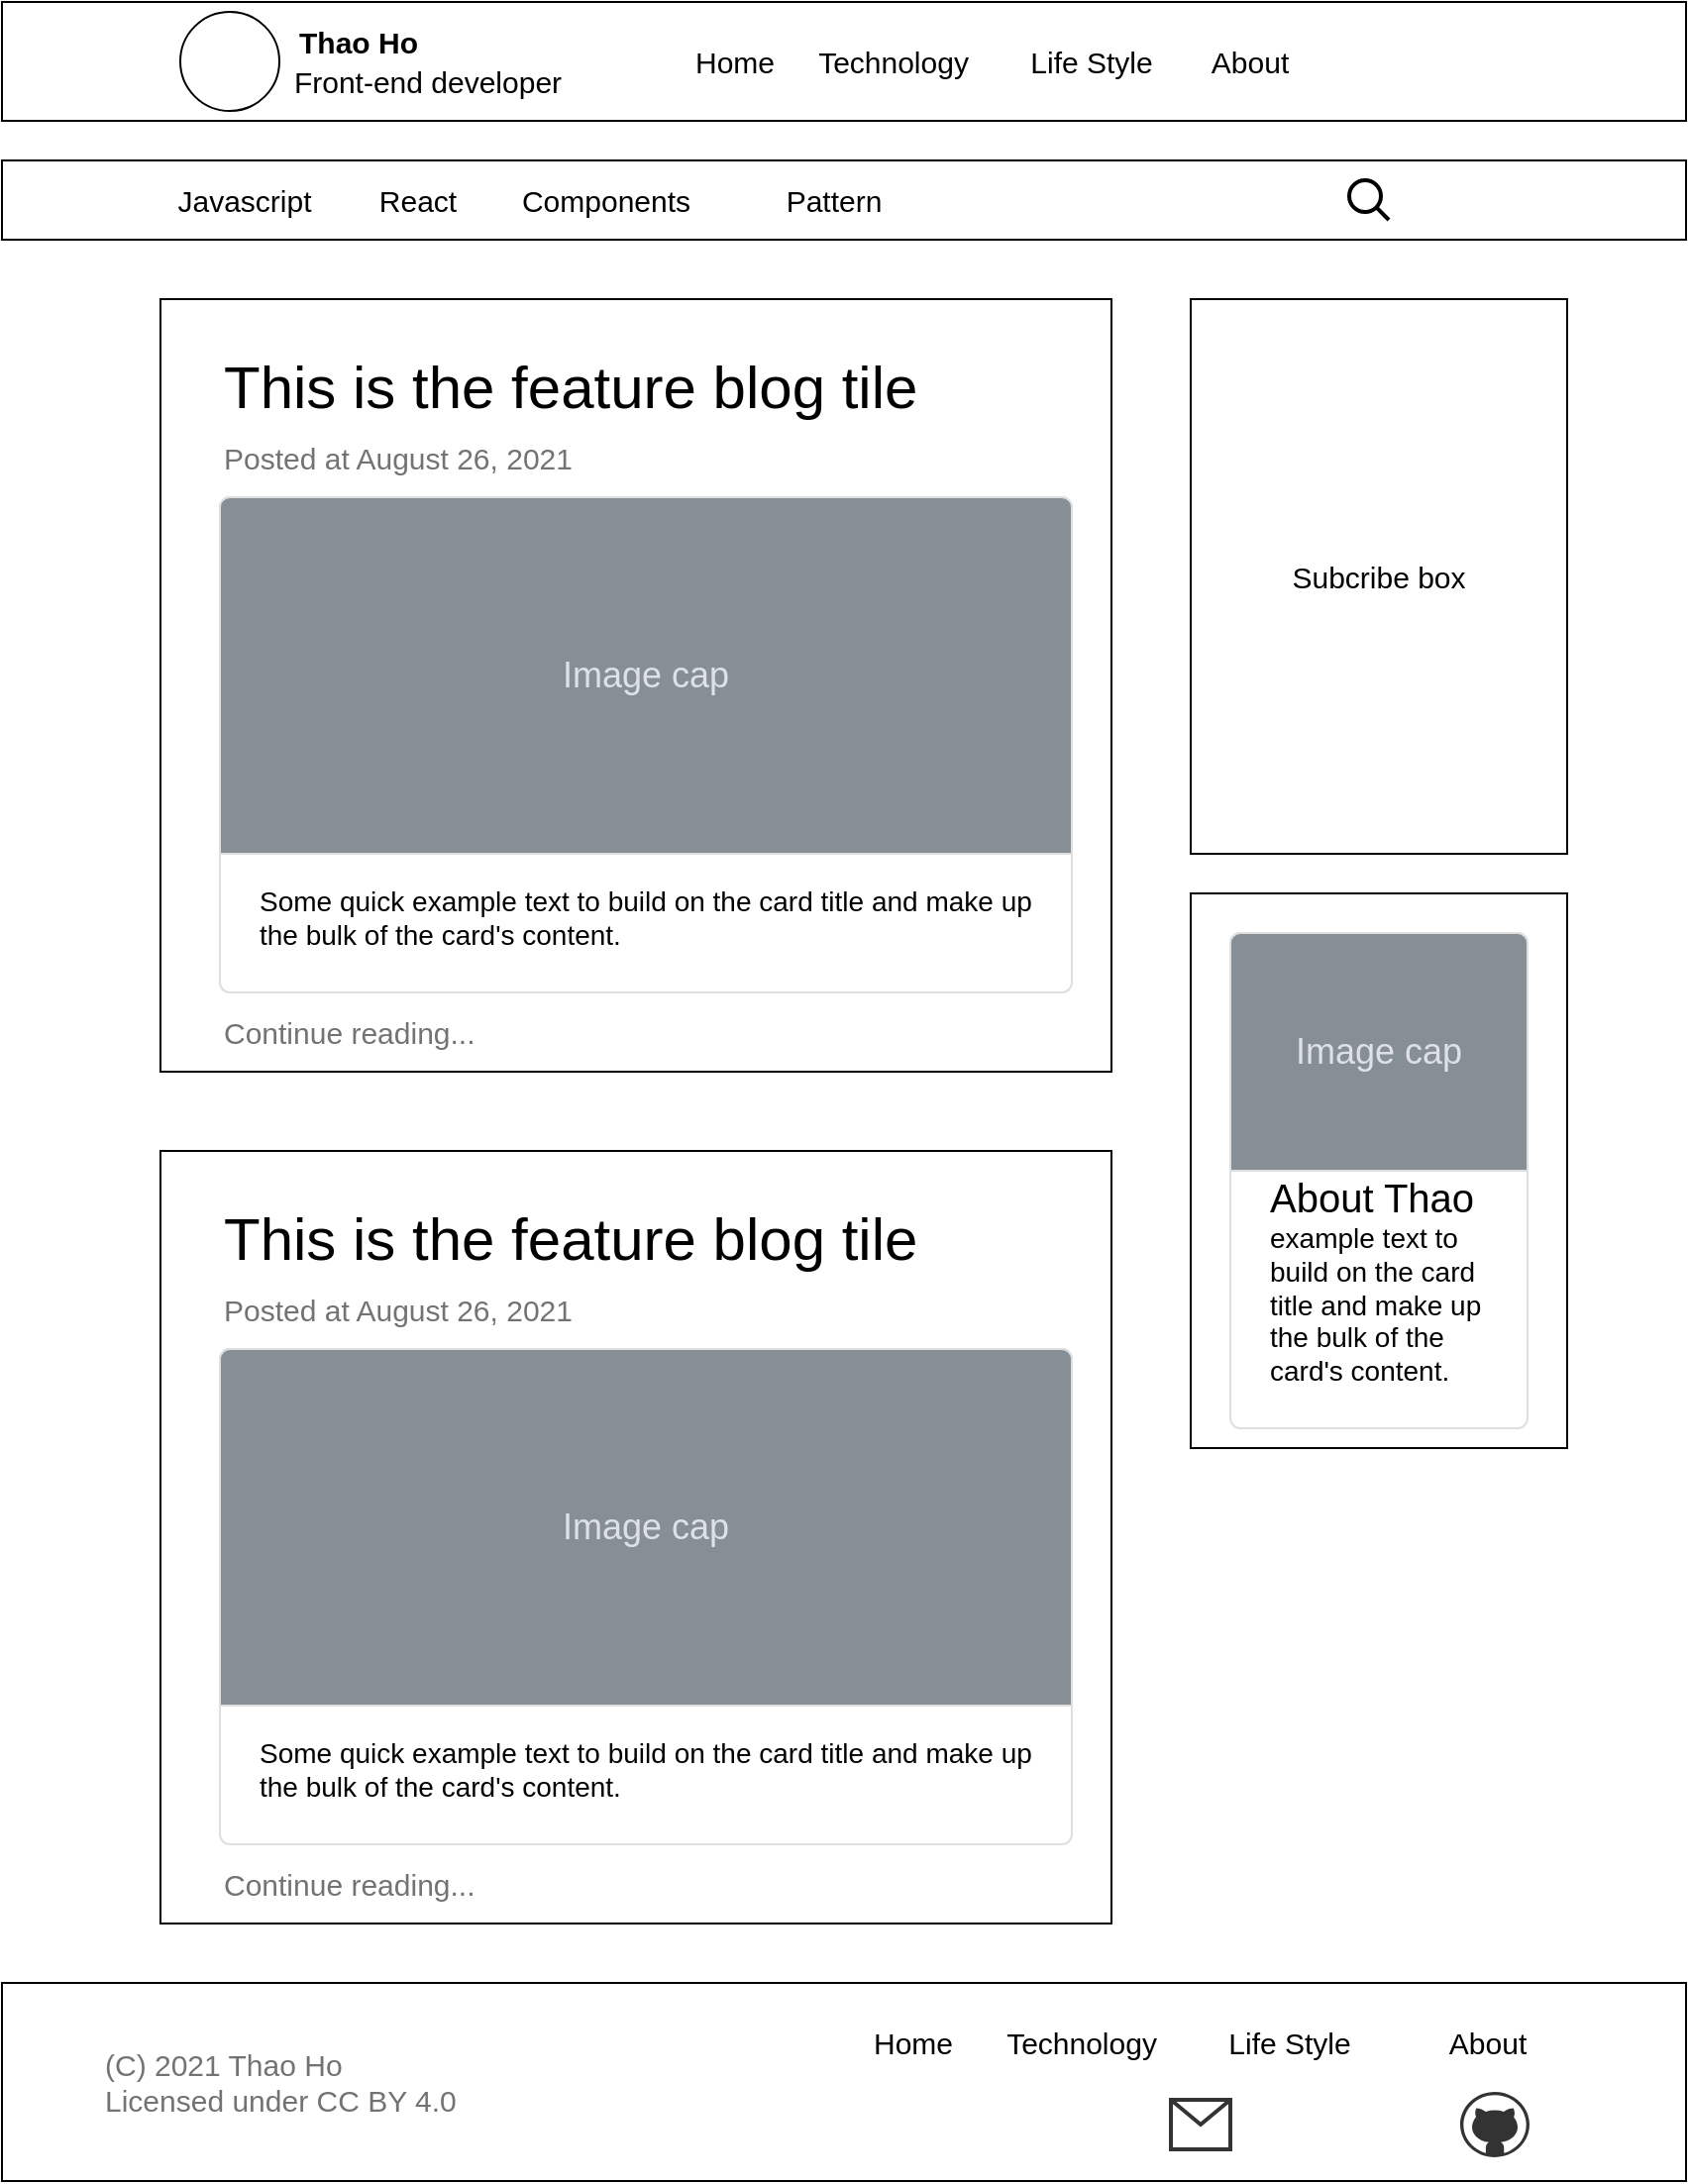<mxfile version="14.6.10" type="github" pages="2">
  <diagram id="RJ59amnIuk_JIXvHbwMx" name="Home Page">
    <mxGraphModel dx="1426" dy="627" grid="1" gridSize="10" guides="1" tooltips="1" connect="1" arrows="1" fold="1" page="1" pageScale="1" pageWidth="850" pageHeight="1100" math="0" shadow="0">
      <root>
        <mxCell id="0" />
        <mxCell id="1" parent="0" />
        <mxCell id="qAwVbpuntnrzMeFLhzAw-1" value="" style="rounded=0;whiteSpace=wrap;html=1;" vertex="1" parent="1">
          <mxGeometry width="850" height="60" as="geometry" />
        </mxCell>
        <mxCell id="qAwVbpuntnrzMeFLhzAw-2" value="" style="ellipse;whiteSpace=wrap;html=1;" vertex="1" parent="1">
          <mxGeometry x="90" y="5" width="50" height="50" as="geometry" />
        </mxCell>
        <mxCell id="qAwVbpuntnrzMeFLhzAw-3" value="Thao Ho" style="text;html=1;strokeColor=none;fillColor=none;align=center;verticalAlign=middle;whiteSpace=wrap;rounded=0;fontSize=15;fontStyle=1" vertex="1" parent="1">
          <mxGeometry x="140" y="10" width="80" height="20" as="geometry" />
        </mxCell>
        <mxCell id="qAwVbpuntnrzMeFLhzAw-4" value="Front-end developer" style="text;html=1;strokeColor=none;fillColor=none;align=center;verticalAlign=middle;whiteSpace=wrap;rounded=0;fontSize=15;" vertex="1" parent="1">
          <mxGeometry x="140" y="30" width="150" height="20" as="geometry" />
        </mxCell>
        <mxCell id="qAwVbpuntnrzMeFLhzAw-5" value="About" style="text;html=1;strokeColor=none;fillColor=none;align=center;verticalAlign=middle;whiteSpace=wrap;rounded=0;fontSize=15;" vertex="1" parent="1">
          <mxGeometry x="610" y="20" width="40" height="20" as="geometry" />
        </mxCell>
        <mxCell id="qAwVbpuntnrzMeFLhzAw-6" value="Life Style" style="text;html=1;strokeColor=none;fillColor=none;align=center;verticalAlign=middle;whiteSpace=wrap;rounded=0;fontSize=15;" vertex="1" parent="1">
          <mxGeometry x="515" y="20" width="70" height="20" as="geometry" />
        </mxCell>
        <mxCell id="qAwVbpuntnrzMeFLhzAw-7" value="Home" style="text;html=1;strokeColor=none;fillColor=none;align=center;verticalAlign=middle;whiteSpace=wrap;rounded=0;fontSize=15;fontStyle=0" vertex="1" parent="1">
          <mxGeometry x="350" y="20" width="40" height="20" as="geometry" />
        </mxCell>
        <mxCell id="qAwVbpuntnrzMeFLhzAw-8" value="Technology" style="text;html=1;strokeColor=none;fillColor=none;align=center;verticalAlign=middle;whiteSpace=wrap;rounded=0;fontSize=15;" vertex="1" parent="1">
          <mxGeometry x="430" y="20" width="40" height="20" as="geometry" />
        </mxCell>
        <mxCell id="qAwVbpuntnrzMeFLhzAw-10" value="Subcribe box" style="rounded=0;whiteSpace=wrap;html=1;fontSize=15;" vertex="1" parent="1">
          <mxGeometry x="600" y="150" width="190" height="280" as="geometry" />
        </mxCell>
        <mxCell id="qAwVbpuntnrzMeFLhzAw-22" value="" style="rounded=0;whiteSpace=wrap;html=1;labelBackgroundColor=#ffffff;fontSize=15;fontColor=#737373;align=left;" vertex="1" parent="1">
          <mxGeometry y="80" width="850" height="40" as="geometry" />
        </mxCell>
        <mxCell id="qAwVbpuntnrzMeFLhzAw-23" value="Pattern" style="text;html=1;strokeColor=none;fillColor=none;align=center;verticalAlign=middle;whiteSpace=wrap;rounded=0;labelBackgroundColor=#ffffff;fontSize=15;" vertex="1" parent="1">
          <mxGeometry x="370" y="90" width="100" height="20" as="geometry" />
        </mxCell>
        <mxCell id="qAwVbpuntnrzMeFLhzAw-24" value="React" style="text;html=1;strokeColor=none;fillColor=none;align=center;verticalAlign=middle;whiteSpace=wrap;rounded=0;labelBackgroundColor=#ffffff;fontSize=15;" vertex="1" parent="1">
          <mxGeometry x="190" y="90" width="40" height="20" as="geometry" />
        </mxCell>
        <mxCell id="qAwVbpuntnrzMeFLhzAw-25" value="Javascript" style="text;html=1;strokeColor=none;fillColor=none;align=center;verticalAlign=middle;whiteSpace=wrap;rounded=0;labelBackgroundColor=#FFFFFF;fontSize=15;" vertex="1" parent="1">
          <mxGeometry x="80" y="90" width="85" height="20" as="geometry" />
        </mxCell>
        <mxCell id="qAwVbpuntnrzMeFLhzAw-27" value="Components" style="text;html=1;strokeColor=none;fillColor=none;align=center;verticalAlign=middle;whiteSpace=wrap;rounded=0;labelBackgroundColor=#ffffff;fontSize=15;fontColor=#000000;" vertex="1" parent="1">
          <mxGeometry x="270" y="90" width="70" height="20" as="geometry" />
        </mxCell>
        <mxCell id="qAwVbpuntnrzMeFLhzAw-34" value="" style="html=1;verticalLabelPosition=bottom;align=center;labelBackgroundColor=#ffffff;verticalAlign=top;strokeWidth=2;shadow=0;dashed=0;shape=mxgraph.ios7.icons.looking_glass;fontSize=15;fontColor=#000000;" vertex="1" parent="1">
          <mxGeometry x="680" y="90" width="20" height="20" as="geometry" />
        </mxCell>
        <mxCell id="qAwVbpuntnrzMeFLhzAw-35" value="Some quick example text to build on the card title and make up the bulk of the card&#39;s content." style="html=1;shadow=0;dashed=0;shape=mxgraph.bootstrap.rrect;rSize=5;strokeColor=#DFDFDF;html=1;whiteSpace=wrap;fillColor=#ffffff;fontColor=#000000;verticalAlign=bottom;align=left;spacing=20;fontSize=14;labelBackgroundColor=#FFFFFF;" vertex="1" parent="1">
          <mxGeometry x="300" y="180" width="250" height="260" as="geometry" />
        </mxCell>
        <mxCell id="qAwVbpuntnrzMeFLhzAw-36" value="Image cap" style="html=1;shadow=0;dashed=0;shape=mxgraph.bootstrap.topButton;rSize=5;perimeter=none;whiteSpace=wrap;fillColor=#868E96;strokeColor=#DFDFDF;fontColor=#DEE2E6;resizeWidth=1;fontSize=18;" vertex="1" parent="qAwVbpuntnrzMeFLhzAw-35">
          <mxGeometry width="250" height="180" relative="1" as="geometry" />
        </mxCell>
        <mxCell id="qAwVbpuntnrzMeFLhzAw-28" value="" style="rounded=0;whiteSpace=wrap;html=1;fontSize=15;" vertex="1" parent="1">
          <mxGeometry x="600" y="450" width="190" height="280" as="geometry" />
        </mxCell>
        <mxCell id="qAwVbpuntnrzMeFLhzAw-39" value="&lt;font style=&quot;font-size: 20px&quot;&gt;About Thao&lt;/font&gt;&lt;br&gt;example text to build on the card title and make up the bulk of the card&#39;s content." style="html=1;shadow=0;dashed=0;shape=mxgraph.bootstrap.rrect;rSize=5;strokeColor=#DFDFDF;html=1;whiteSpace=wrap;fillColor=#ffffff;fontColor=#000000;verticalAlign=bottom;align=left;spacing=20;fontSize=14;labelBackgroundColor=#FFFFFF;" vertex="1" parent="1">
          <mxGeometry x="620" y="470" width="150" height="250" as="geometry" />
        </mxCell>
        <mxCell id="qAwVbpuntnrzMeFLhzAw-40" value="Image cap" style="html=1;shadow=0;dashed=0;shape=mxgraph.bootstrap.topButton;rSize=5;perimeter=none;whiteSpace=wrap;fillColor=#868E96;strokeColor=#DFDFDF;fontColor=#DEE2E6;resizeWidth=1;fontSize=18;" vertex="1" parent="qAwVbpuntnrzMeFLhzAw-39">
          <mxGeometry width="150" height="120" relative="1" as="geometry" />
        </mxCell>
        <mxCell id="qAwVbpuntnrzMeFLhzAw-44" value="" style="group" vertex="1" connectable="0" parent="1">
          <mxGeometry x="80" y="150" width="480" height="390" as="geometry" />
        </mxCell>
        <mxCell id="qAwVbpuntnrzMeFLhzAw-9" value="" style="rounded=0;whiteSpace=wrap;html=1;fontSize=15;" vertex="1" parent="qAwVbpuntnrzMeFLhzAw-44">
          <mxGeometry width="480" height="390" as="geometry" />
        </mxCell>
        <mxCell id="qAwVbpuntnrzMeFLhzAw-16" value="&lt;font style=&quot;font-size: 30px&quot;&gt;This is the feature blog tile&lt;/font&gt;" style="text;html=1;strokeColor=none;fillColor=none;align=left;verticalAlign=middle;rounded=0;fontSize=40;whiteSpace=wrap;" vertex="1" parent="qAwVbpuntnrzMeFLhzAw-44">
          <mxGeometry x="30" y="20" width="380" height="40" as="geometry" />
        </mxCell>
        <mxCell id="qAwVbpuntnrzMeFLhzAw-37" value="Some quick example text to build on the card title and make up the bulk of the card&#39;s content." style="html=1;shadow=0;dashed=0;shape=mxgraph.bootstrap.rrect;rSize=5;strokeColor=#DFDFDF;html=1;whiteSpace=wrap;fillColor=#ffffff;fontColor=#000000;verticalAlign=bottom;align=left;spacing=20;fontSize=14;labelBackgroundColor=#FFFFFF;" vertex="1" parent="qAwVbpuntnrzMeFLhzAw-44">
          <mxGeometry x="30" y="100" width="430" height="250" as="geometry" />
        </mxCell>
        <mxCell id="qAwVbpuntnrzMeFLhzAw-38" value="Image cap" style="html=1;shadow=0;dashed=0;shape=mxgraph.bootstrap.topButton;rSize=5;perimeter=none;whiteSpace=wrap;fillColor=#868E96;strokeColor=#DFDFDF;fontColor=#DEE2E6;resizeWidth=1;fontSize=18;" vertex="1" parent="qAwVbpuntnrzMeFLhzAw-37">
          <mxGeometry width="430" height="180" relative="1" as="geometry" />
        </mxCell>
        <mxCell id="qAwVbpuntnrzMeFLhzAw-42" value="Posted at August 26, 2021" style="text;html=1;strokeColor=none;fillColor=none;align=left;verticalAlign=middle;whiteSpace=wrap;rounded=0;labelBackgroundColor=#FFFFFF;fontSize=15;fontColor=#737373;" vertex="1" parent="qAwVbpuntnrzMeFLhzAw-44">
          <mxGeometry x="30" y="70" width="210" height="20" as="geometry" />
        </mxCell>
        <mxCell id="qAwVbpuntnrzMeFLhzAw-43" value="Continue reading..." style="text;html=1;strokeColor=none;fillColor=none;align=left;verticalAlign=middle;whiteSpace=wrap;rounded=0;labelBackgroundColor=#FFFFFF;fontSize=15;fontColor=#737373;" vertex="1" parent="qAwVbpuntnrzMeFLhzAw-44">
          <mxGeometry x="30" y="360" width="140" height="20" as="geometry" />
        </mxCell>
        <mxCell id="qAwVbpuntnrzMeFLhzAw-45" value="" style="group" vertex="1" connectable="0" parent="1">
          <mxGeometry x="80" y="580" width="480" height="390" as="geometry" />
        </mxCell>
        <mxCell id="qAwVbpuntnrzMeFLhzAw-46" value="" style="rounded=0;whiteSpace=wrap;html=1;fontSize=15;" vertex="1" parent="qAwVbpuntnrzMeFLhzAw-45">
          <mxGeometry width="480" height="390" as="geometry" />
        </mxCell>
        <mxCell id="qAwVbpuntnrzMeFLhzAw-47" value="&lt;font style=&quot;font-size: 30px&quot;&gt;This is the feature blog tile&lt;/font&gt;" style="text;html=1;strokeColor=none;fillColor=none;align=left;verticalAlign=middle;rounded=0;fontSize=40;whiteSpace=wrap;" vertex="1" parent="qAwVbpuntnrzMeFLhzAw-45">
          <mxGeometry x="30" y="20" width="380" height="40" as="geometry" />
        </mxCell>
        <mxCell id="qAwVbpuntnrzMeFLhzAw-48" value="Some quick example text to build on the card title and make up the bulk of the card&#39;s content." style="html=1;shadow=0;dashed=0;shape=mxgraph.bootstrap.rrect;rSize=5;strokeColor=#DFDFDF;html=1;whiteSpace=wrap;fillColor=#ffffff;fontColor=#000000;verticalAlign=bottom;align=left;spacing=20;fontSize=14;labelBackgroundColor=#FFFFFF;" vertex="1" parent="qAwVbpuntnrzMeFLhzAw-45">
          <mxGeometry x="30" y="100" width="430" height="250" as="geometry" />
        </mxCell>
        <mxCell id="qAwVbpuntnrzMeFLhzAw-49" value="Image cap" style="html=1;shadow=0;dashed=0;shape=mxgraph.bootstrap.topButton;rSize=5;perimeter=none;whiteSpace=wrap;fillColor=#868E96;strokeColor=#DFDFDF;fontColor=#DEE2E6;resizeWidth=1;fontSize=18;" vertex="1" parent="qAwVbpuntnrzMeFLhzAw-48">
          <mxGeometry width="430" height="180" relative="1" as="geometry" />
        </mxCell>
        <mxCell id="qAwVbpuntnrzMeFLhzAw-50" value="Posted at August 26, 2021" style="text;html=1;strokeColor=none;fillColor=none;align=left;verticalAlign=middle;whiteSpace=wrap;rounded=0;labelBackgroundColor=#FFFFFF;fontSize=15;fontColor=#737373;" vertex="1" parent="qAwVbpuntnrzMeFLhzAw-45">
          <mxGeometry x="30" y="70" width="210" height="20" as="geometry" />
        </mxCell>
        <mxCell id="qAwVbpuntnrzMeFLhzAw-51" value="Continue reading..." style="text;html=1;strokeColor=none;fillColor=none;align=left;verticalAlign=middle;whiteSpace=wrap;rounded=0;labelBackgroundColor=#FFFFFF;fontSize=15;fontColor=#737373;" vertex="1" parent="qAwVbpuntnrzMeFLhzAw-45">
          <mxGeometry x="30" y="360" width="140" height="20" as="geometry" />
        </mxCell>
        <mxCell id="qAwVbpuntnrzMeFLhzAw-52" value="" style="rounded=0;whiteSpace=wrap;html=1;labelBackgroundColor=#FFFFFF;fontSize=15;fontColor=#737373;strokeColor=#000000;align=left;" vertex="1" parent="1">
          <mxGeometry y="1000" width="850" height="100" as="geometry" />
        </mxCell>
        <mxCell id="qAwVbpuntnrzMeFLhzAw-53" value="(C) 2021 Thao Ho&lt;br&gt;Licensed under CC BY 4.0" style="text;html=1;strokeColor=none;fillColor=none;align=left;verticalAlign=middle;whiteSpace=wrap;rounded=0;labelBackgroundColor=#FFFFFF;fontSize=15;fontColor=#737373;" vertex="1" parent="1">
          <mxGeometry x="50" y="1030" width="210" height="40" as="geometry" />
        </mxCell>
        <mxCell id="qAwVbpuntnrzMeFLhzAw-58" value="" style="shape=message;html=1;whiteSpace=wrap;html=1;outlineConnect=0;labelBackgroundColor=#FFFFFF;fontSize=15;fontColor=#000000;align=left;strokeWidth=2;strokeColor=#333333;" vertex="1" parent="1">
          <mxGeometry x="590" y="1059" width="30" height="25" as="geometry" />
        </mxCell>
        <mxCell id="qAwVbpuntnrzMeFLhzAw-64" value="" style="shape=image;html=1;verticalAlign=top;verticalLabelPosition=bottom;labelBackgroundColor=#ffffff;imageAspect=0;aspect=fixed;image=https://cdn1.iconfinder.com/data/icons/social-media-outline-6/128/SocialMedia_LinkedIn-Outline-128.png;fontSize=15;fontColor=#000000;strokeColor=#0000FF;strokeWidth=2;align=left;" vertex="1" parent="1">
          <mxGeometry x="684" y="1051.5" width="40" height="40" as="geometry" />
        </mxCell>
        <mxCell id="qAwVbpuntnrzMeFLhzAw-65" value="" style="shape=image;html=1;verticalAlign=top;verticalLabelPosition=bottom;labelBackgroundColor=#ffffff;imageAspect=0;aspect=fixed;image=https://cdn2.iconfinder.com/data/icons/social-media-2198/64/facebook_social_media_network-128.png;fontSize=15;fontColor=#000000;strokeColor=#0000FF;strokeWidth=2;align=left;" vertex="1" parent="1">
          <mxGeometry x="633" y="1050" width="43" height="43" as="geometry" />
        </mxCell>
        <mxCell id="qAwVbpuntnrzMeFLhzAw-66" value="" style="verticalLabelPosition=bottom;html=1;verticalAlign=top;align=center;strokeColor=none;shape=mxgraph.azure.github_code;pointerEvents=1;labelBackgroundColor=#FFFFFF;fontSize=15;fontColor=#000000;fillColor=#333333;" vertex="1" parent="1">
          <mxGeometry x="736" y="1055" width="35" height="33" as="geometry" />
        </mxCell>
        <mxCell id="qAwVbpuntnrzMeFLhzAw-67" value="" style="group" vertex="1" connectable="0" parent="1">
          <mxGeometry x="440" y="1020" width="330" height="20" as="geometry" />
        </mxCell>
        <mxCell id="qAwVbpuntnrzMeFLhzAw-54" value="Home" style="text;html=1;strokeColor=none;fillColor=none;align=center;verticalAlign=middle;whiteSpace=wrap;rounded=0;labelBackgroundColor=#FFFFFF;fontSize=15;" vertex="1" parent="qAwVbpuntnrzMeFLhzAw-67">
          <mxGeometry width="40" height="20" as="geometry" />
        </mxCell>
        <mxCell id="qAwVbpuntnrzMeFLhzAw-55" value="Technology" style="text;html=1;strokeColor=none;fillColor=none;align=center;verticalAlign=middle;whiteSpace=wrap;rounded=0;labelBackgroundColor=#FFFFFF;fontSize=15;" vertex="1" parent="qAwVbpuntnrzMeFLhzAw-67">
          <mxGeometry x="70" width="70" height="20" as="geometry" />
        </mxCell>
        <mxCell id="qAwVbpuntnrzMeFLhzAw-56" value="Life Style" style="text;html=1;strokeColor=none;fillColor=none;align=center;verticalAlign=middle;whiteSpace=wrap;rounded=0;labelBackgroundColor=#FFFFFF;fontSize=15;" vertex="1" parent="qAwVbpuntnrzMeFLhzAw-67">
          <mxGeometry x="170" width="80" height="20" as="geometry" />
        </mxCell>
        <mxCell id="qAwVbpuntnrzMeFLhzAw-57" value="About" style="text;html=1;strokeColor=none;fillColor=none;align=center;verticalAlign=middle;whiteSpace=wrap;rounded=0;labelBackgroundColor=#FFFFFF;fontSize=15;" vertex="1" parent="qAwVbpuntnrzMeFLhzAw-67">
          <mxGeometry x="290" width="40" height="20" as="geometry" />
        </mxCell>
      </root>
    </mxGraphModel>
  </diagram>
  <diagram id="Vw6M7BWOA1kfGcyltHz5" name="Page-2">
    <mxGraphModel dx="1426" dy="627" grid="1" gridSize="10" guides="1" tooltips="1" connect="1" arrows="1" fold="1" page="1" pageScale="1" pageWidth="850" pageHeight="1100" math="0" shadow="0">
      <root>
        <mxCell id="0XVtbyIw8xZ2-dYkAmzm-0" />
        <mxCell id="0XVtbyIw8xZ2-dYkAmzm-1" parent="0XVtbyIw8xZ2-dYkAmzm-0" />
      </root>
    </mxGraphModel>
  </diagram>
</mxfile>
